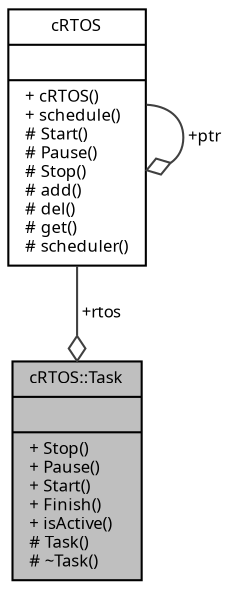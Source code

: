 digraph "cRTOS::Task"
{
  edge [fontname="Sans",fontsize="8",labelfontname="Sans",labelfontsize="8"];
  node [fontname="Sans",fontsize="8",shape=record];
  Node1 [label="{cRTOS::Task\n||+ Stop()\l+ Pause()\l+ Start()\l+ Finish()\l+ isActive()\l# Task()\l# ~Task()\l}",height=0.2,width=0.4,color="black", fillcolor="grey75", style="filled", fontcolor="black"];
  Node2 -> Node1 [color="grey25",fontsize="8",style="solid",label=" +rtos" ,arrowhead="odiamond",fontname="Sans"];
  Node2 [label="{cRTOS\n||+ cRTOS()\l+ schedule()\l# Start()\l# Pause()\l# Stop()\l# add()\l# del()\l# get()\l# scheduler()\l}",height=0.2,width=0.4,color="black", fillcolor="white", style="filled",URL="$classc_r_t_o_s.html",tooltip="Interface to the real time operating system (RTOS) "];
  Node2 -> Node2 [color="grey25",fontsize="8",style="solid",label=" +ptr" ,arrowhead="odiamond",fontname="Sans"];
}
